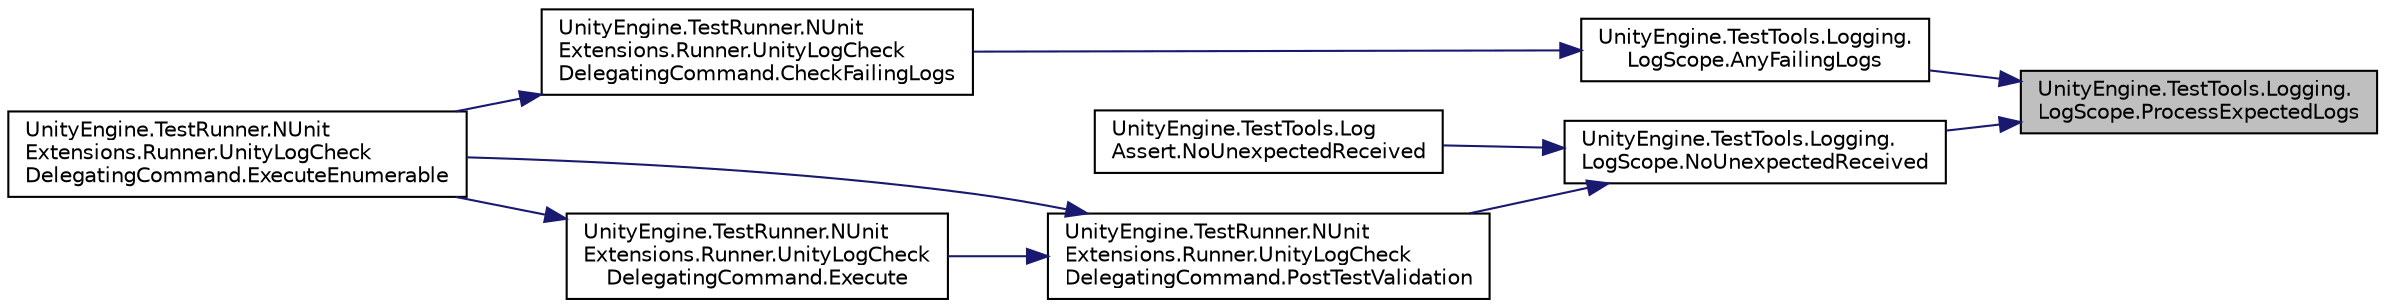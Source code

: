digraph "UnityEngine.TestTools.Logging.LogScope.ProcessExpectedLogs"
{
 // LATEX_PDF_SIZE
  edge [fontname="Helvetica",fontsize="10",labelfontname="Helvetica",labelfontsize="10"];
  node [fontname="Helvetica",fontsize="10",shape=record];
  rankdir="RL";
  Node1 [label="UnityEngine.TestTools.Logging.\lLogScope.ProcessExpectedLogs",height=0.2,width=0.4,color="black", fillcolor="grey75", style="filled", fontcolor="black",tooltip=" "];
  Node1 -> Node2 [dir="back",color="midnightblue",fontsize="10",style="solid",fontname="Helvetica"];
  Node2 [label="UnityEngine.TestTools.Logging.\lLogScope.AnyFailingLogs",height=0.2,width=0.4,color="black", fillcolor="white", style="filled",URL="$class_unity_engine_1_1_test_tools_1_1_logging_1_1_log_scope.html#a54f3f911329608ab448c2145ddae51bb",tooltip=" "];
  Node2 -> Node3 [dir="back",color="midnightblue",fontsize="10",style="solid",fontname="Helvetica"];
  Node3 [label="UnityEngine.TestRunner.NUnit\lExtensions.Runner.UnityLogCheck\lDelegatingCommand.CheckFailingLogs",height=0.2,width=0.4,color="black", fillcolor="white", style="filled",URL="$class_unity_engine_1_1_test_runner_1_1_n_unit_extensions_1_1_runner_1_1_unity_log_check_delegating_command.html#a2ea0ae3b7d0beb894db2fe8eca27e6c3",tooltip=" "];
  Node3 -> Node4 [dir="back",color="midnightblue",fontsize="10",style="solid",fontname="Helvetica"];
  Node4 [label="UnityEngine.TestRunner.NUnit\lExtensions.Runner.UnityLogCheck\lDelegatingCommand.ExecuteEnumerable",height=0.2,width=0.4,color="black", fillcolor="white", style="filled",URL="$class_unity_engine_1_1_test_runner_1_1_n_unit_extensions_1_1_runner_1_1_unity_log_check_delegating_command.html#a7278fdd03af3628d114aa40800828758",tooltip=" "];
  Node1 -> Node5 [dir="back",color="midnightblue",fontsize="10",style="solid",fontname="Helvetica"];
  Node5 [label="UnityEngine.TestTools.Logging.\lLogScope.NoUnexpectedReceived",height=0.2,width=0.4,color="black", fillcolor="white", style="filled",URL="$class_unity_engine_1_1_test_tools_1_1_logging_1_1_log_scope.html#a2f4224b64cb8367ed0037c9b0a717cbd",tooltip=" "];
  Node5 -> Node6 [dir="back",color="midnightblue",fontsize="10",style="solid",fontname="Helvetica"];
  Node6 [label="UnityEngine.TestTools.Log\lAssert.NoUnexpectedReceived",height=0.2,width=0.4,color="black", fillcolor="white", style="filled",URL="$class_unity_engine_1_1_test_tools_1_1_log_assert.html#a619ce99fae76887ef55aac6b8da31660",tooltip=" "];
  Node5 -> Node7 [dir="back",color="midnightblue",fontsize="10",style="solid",fontname="Helvetica"];
  Node7 [label="UnityEngine.TestRunner.NUnit\lExtensions.Runner.UnityLogCheck\lDelegatingCommand.PostTestValidation",height=0.2,width=0.4,color="black", fillcolor="white", style="filled",URL="$class_unity_engine_1_1_test_runner_1_1_n_unit_extensions_1_1_runner_1_1_unity_log_check_delegating_command.html#a10b9c0f8abd590fbb2ea916e20be787e",tooltip=" "];
  Node7 -> Node8 [dir="back",color="midnightblue",fontsize="10",style="solid",fontname="Helvetica"];
  Node8 [label="UnityEngine.TestRunner.NUnit\lExtensions.Runner.UnityLogCheck\lDelegatingCommand.Execute",height=0.2,width=0.4,color="black", fillcolor="white", style="filled",URL="$class_unity_engine_1_1_test_runner_1_1_n_unit_extensions_1_1_runner_1_1_unity_log_check_delegating_command.html#a15a3fcc9a9210b7fa5d2542e5e2465ac",tooltip=" "];
  Node8 -> Node4 [dir="back",color="midnightblue",fontsize="10",style="solid",fontname="Helvetica"];
  Node7 -> Node4 [dir="back",color="midnightblue",fontsize="10",style="solid",fontname="Helvetica"];
}
